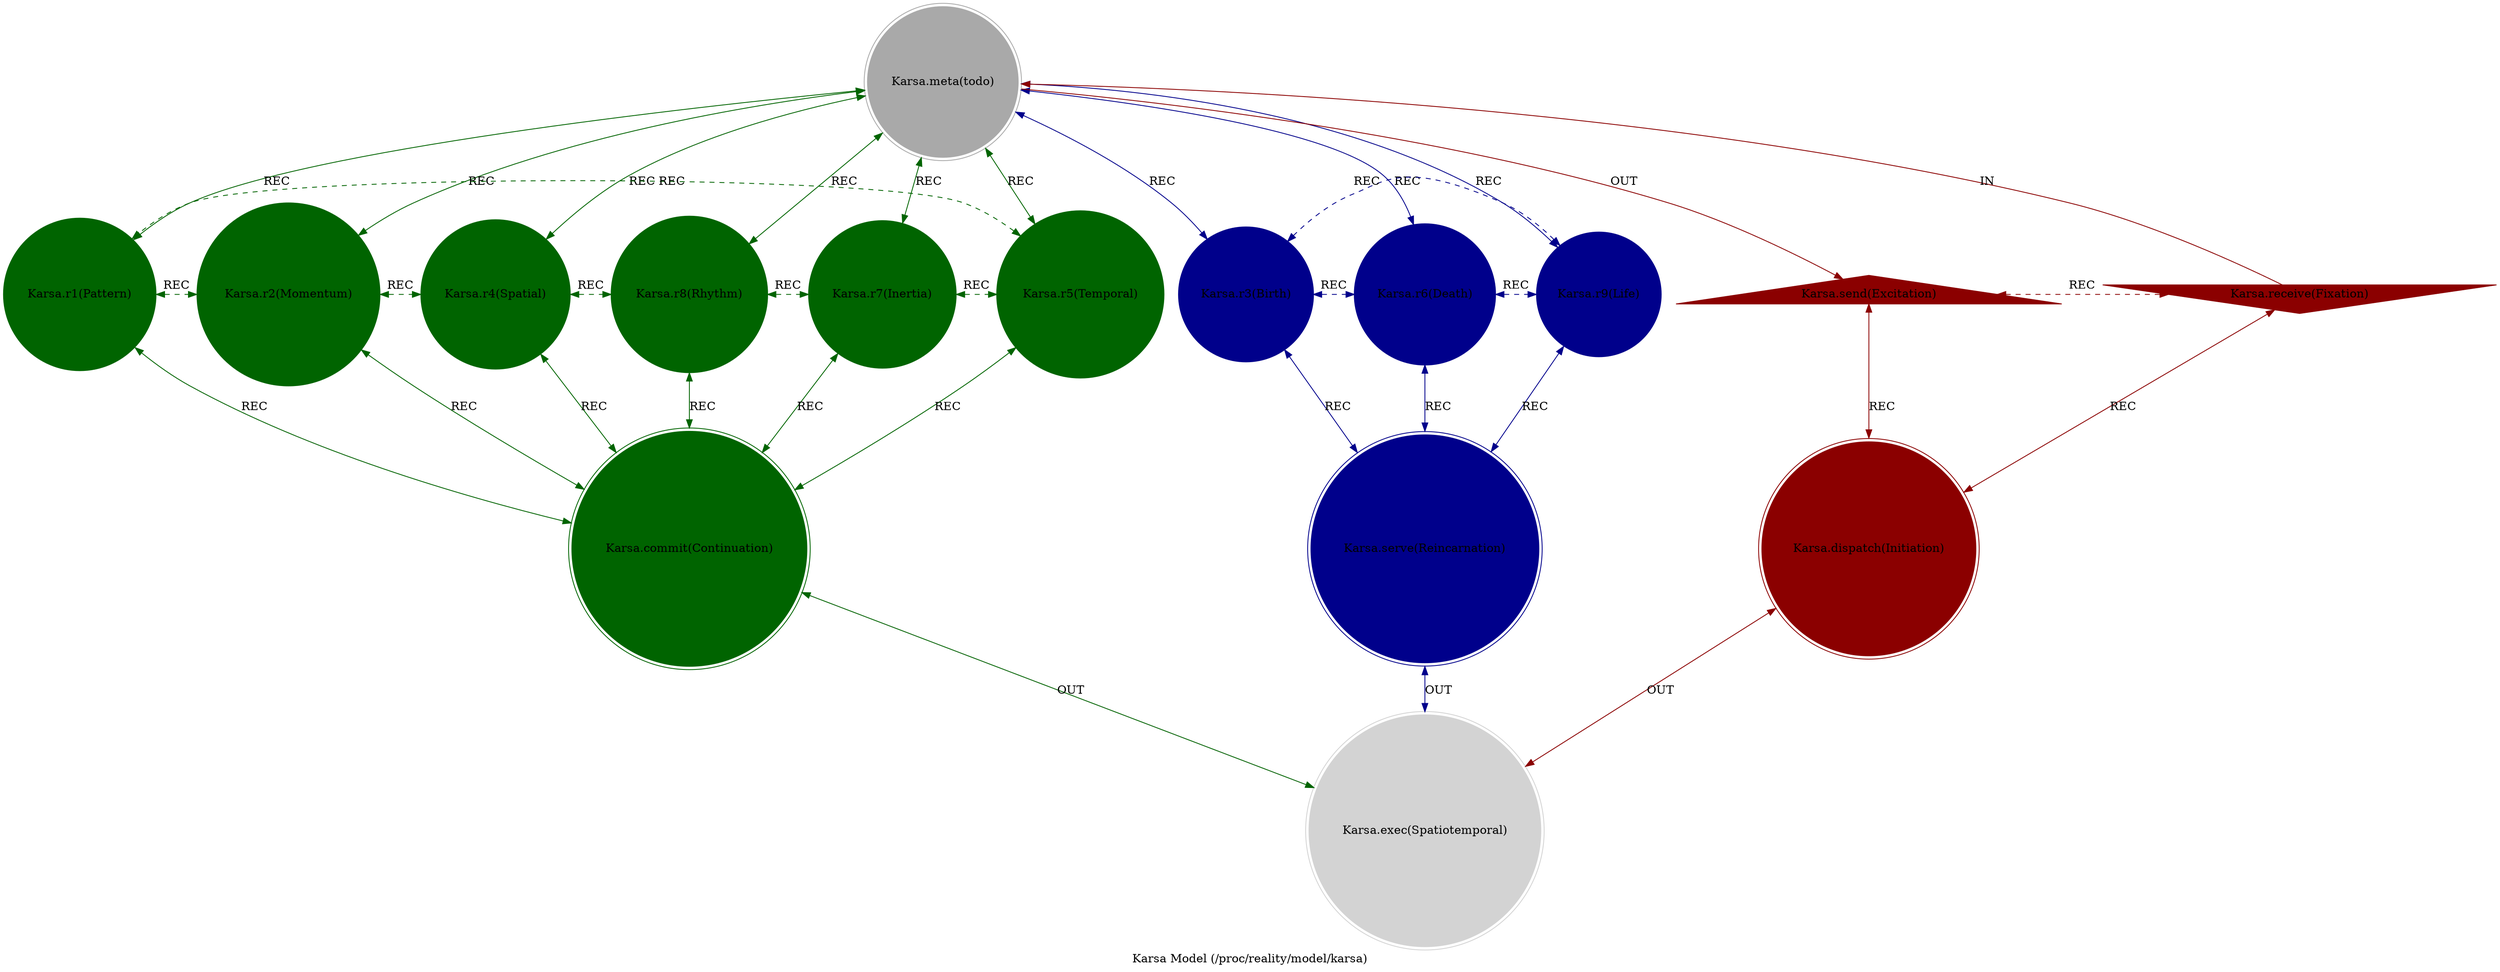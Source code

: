 strict digraph KarsaModel {
    style = filled;
    color = lightgray;
    node [shape = circle; style = filled; color = lightgreen;];
    edge [color = darkgray;];
    label = "Karsa Model (/proc/reality/model/karsa)";
    comment = "TODO";
    
    spark_0_karsa_model_t [label = "Karsa.meta(todo)";comment = "Abstract: TODO";shape = doublecircle;color = darkgray;];
    spark_1_karsa_model_t [label = "Karsa.r1(Pattern)";comment = "Initiation: TODO";color = darkgreen;];
    spark_2_karsa_model_t [label = "Karsa.r2(Momentum)";comment = "Response: TODO";color = darkgreen;];
    spark_4_karsa_model_t [label = "Karsa.r4(Spatial)";comment = "Integration: TODO";color = darkgreen;];
    spark_8_karsa_model_t [label = "Karsa.r8(Rhythm)";comment = "Reflection: TODO";color = darkgreen;];
    spark_7_karsa_model_t [label = "Karsa.r7(Inertia)";comment = "Consolidation: TODO";color = darkgreen;];
    spark_5_karsa_model_t [label = "Karsa.r5(Temporal)";comment = "Propagation: TODO";color = darkgreen;];
    spark_3_karsa_model_t [label = "Karsa.r3(Birth)";comment = "Thesis: TODO";color = darkblue;];
    spark_6_karsa_model_t [label = "Karsa.r6(Death)";comment = "Antithesis: TODO";color = darkblue;];
    spark_9_karsa_model_t [label = "Karsa.r9(Life)";comment = "Synthesis: TODO";color = darkblue;];
    spark_a_karsa_model_t [label = "Karsa.receive(Fixation)";comment = "Potential: The potential for a point to be defined in the field.";shape = invtriangle;color = darkred;];
    spark_b_karsa_model_t [label = "Karsa.send(Excitation)";comment = "Manifest: The propagated wave/particle through Spacetime.";shape = triangle;color = darkred;];
    spark_c_karsa_model_t [label = "Karsa.dispatch(Initiation)";comment = "Why-Who: TODO";shape = doublecircle;color = darkred;];
    spark_d_karsa_model_t [label = "Karsa.commit(Continuation)";comment = "What-How: TODO";shape = doublecircle;color = darkgreen;];
    spark_e_karsa_model_t [label = "Karsa.serve(Reincarnation)";comment = "When-Where: TODO";shape = doublecircle;color = darkblue;];
    spark_f_karsa_model_t [label = "Karsa.exec(Spatiotemporal)";comment = "Which-Closure: TODO";shape = doublecircle;color = lightgray;];
    
    spark_a_karsa_model_t -> spark_0_karsa_model_t [label = "IN"; comment = "todo"; color = darkred; constraint = false;];
    spark_0_karsa_model_t -> spark_b_karsa_model_t [label = "OUT"; comment = "todo"; color = darkred;];
    spark_0_karsa_model_t -> spark_3_karsa_model_t [label = "REC"; comment = "todo"; color = darkblue; dir = both;];
    spark_0_karsa_model_t -> spark_6_karsa_model_t [label = "REC"; comment = "todo"; color = darkblue; dir = both;];
    spark_0_karsa_model_t -> spark_9_karsa_model_t [label = "REC"; comment = "todo"; color = darkblue; dir = both;];
    spark_0_karsa_model_t -> spark_1_karsa_model_t [label = "REC"; comment = "todo"; color = darkgreen; dir = both;];
    spark_0_karsa_model_t -> spark_2_karsa_model_t [label = "REC"; comment = "todo"; color = darkgreen; dir = both;];
    spark_0_karsa_model_t -> spark_4_karsa_model_t [label = "REC"; comment = "todo"; color = darkgreen; dir = both;];
    spark_0_karsa_model_t -> spark_8_karsa_model_t [label = "REC"; comment = "todo"; color = darkgreen; dir = both;];
    spark_0_karsa_model_t -> spark_7_karsa_model_t [label = "REC"; comment = "todo"; color = darkgreen; dir = both;];
    spark_0_karsa_model_t -> spark_5_karsa_model_t [label = "REC"; comment = "todo"; color = darkgreen; dir = both;];
    
    spark_a_karsa_model_t -> spark_c_karsa_model_t [label = "REC"; comment = "todo"; color = darkred; dir = both;];
    spark_b_karsa_model_t -> spark_c_karsa_model_t [label = "REC"; comment = "todo"; color = darkred; dir = both;];
    spark_1_karsa_model_t -> spark_d_karsa_model_t [label = "REC"; comment = "todo"; color = darkgreen; dir = both;];
    spark_2_karsa_model_t -> spark_d_karsa_model_t [label = "REC"; comment = "todo"; color = darkgreen; dir = both;];
    spark_4_karsa_model_t -> spark_d_karsa_model_t [label = "REC"; comment = "todo"; color = darkgreen; dir = both;];
    spark_8_karsa_model_t -> spark_d_karsa_model_t [label = "REC"; comment = "todo"; color = darkgreen; dir = both;];
    spark_7_karsa_model_t -> spark_d_karsa_model_t [label = "REC"; comment = "todo"; color = darkgreen; dir = both;];
    spark_5_karsa_model_t -> spark_d_karsa_model_t [label = "REC"; comment = "todo"; color = darkgreen; dir = both;];
    spark_3_karsa_model_t -> spark_e_karsa_model_t [label = "REC"; comment = "todo"; color = darkblue; dir = both;];
    spark_6_karsa_model_t -> spark_e_karsa_model_t [label = "REC"; comment = "todo"; color = darkblue; dir = both;];
    spark_9_karsa_model_t -> spark_e_karsa_model_t [label = "REC"; comment = "todo"; color = darkblue; dir = both;];
    
    spark_1_karsa_model_t -> spark_2_karsa_model_t [label = "REC"; comment = "todo"; color = darkgreen; dir = both; style = dashed; constraint = false;];
    spark_2_karsa_model_t -> spark_4_karsa_model_t [label = "REC"; comment = "todo"; color = darkgreen; dir = both; style = dashed; constraint = false;];
    spark_4_karsa_model_t -> spark_8_karsa_model_t [label = "REC"; comment = "todo"; color = darkgreen; dir = both; style = dashed; constraint = false;];
    spark_8_karsa_model_t -> spark_7_karsa_model_t [label = "REC"; comment = "todo"; color = darkgreen; dir = both; style = dashed; constraint = false;];
    spark_7_karsa_model_t -> spark_5_karsa_model_t [label = "REC"; comment = "todo"; color = darkgreen; dir = both; style = dashed; constraint = false;];
    spark_5_karsa_model_t -> spark_1_karsa_model_t [label = "REC"; comment = "todo"; color = darkgreen; dir = both; style = dashed; constraint = false;];
    spark_3_karsa_model_t -> spark_6_karsa_model_t [label = "REC"; comment = "todo"; color = darkblue; dir = both; style = dashed; constraint = false;];
    spark_6_karsa_model_t -> spark_9_karsa_model_t [label = "REC"; comment = "todo"; color = darkblue; dir = both; style = dashed; constraint = false;];
    spark_9_karsa_model_t -> spark_3_karsa_model_t [label = "REC"; comment = "todo"; color = darkblue; dir = both; style = dashed; constraint = false;];
    spark_a_karsa_model_t -> spark_b_karsa_model_t [label = "REC"; comment = "todo"; color = darkred; dir = both; style = dashed; constraint = false;];
    
    spark_c_karsa_model_t -> spark_f_karsa_model_t [label = "OUT"; comment = "todo"; color = darkred; dir = both;];
    spark_d_karsa_model_t -> spark_f_karsa_model_t [label = "OUT"; comment = "todo"; color = darkgreen; dir = both;];
    spark_e_karsa_model_t -> spark_f_karsa_model_t [label = "OUT"; comment = "todo"; color = darkblue; dir = both;];
}